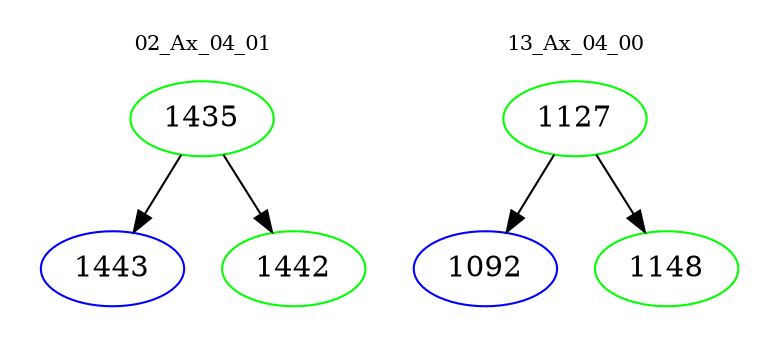 digraph{
subgraph cluster_0 {
color = white
label = "02_Ax_04_01";
fontsize=10;
T0_1435 [label="1435", color="green"]
T0_1435 -> T0_1443 [color="black"]
T0_1443 [label="1443", color="blue"]
T0_1435 -> T0_1442 [color="black"]
T0_1442 [label="1442", color="green"]
}
subgraph cluster_1 {
color = white
label = "13_Ax_04_00";
fontsize=10;
T1_1127 [label="1127", color="green"]
T1_1127 -> T1_1092 [color="black"]
T1_1092 [label="1092", color="blue"]
T1_1127 -> T1_1148 [color="black"]
T1_1148 [label="1148", color="green"]
}
}
